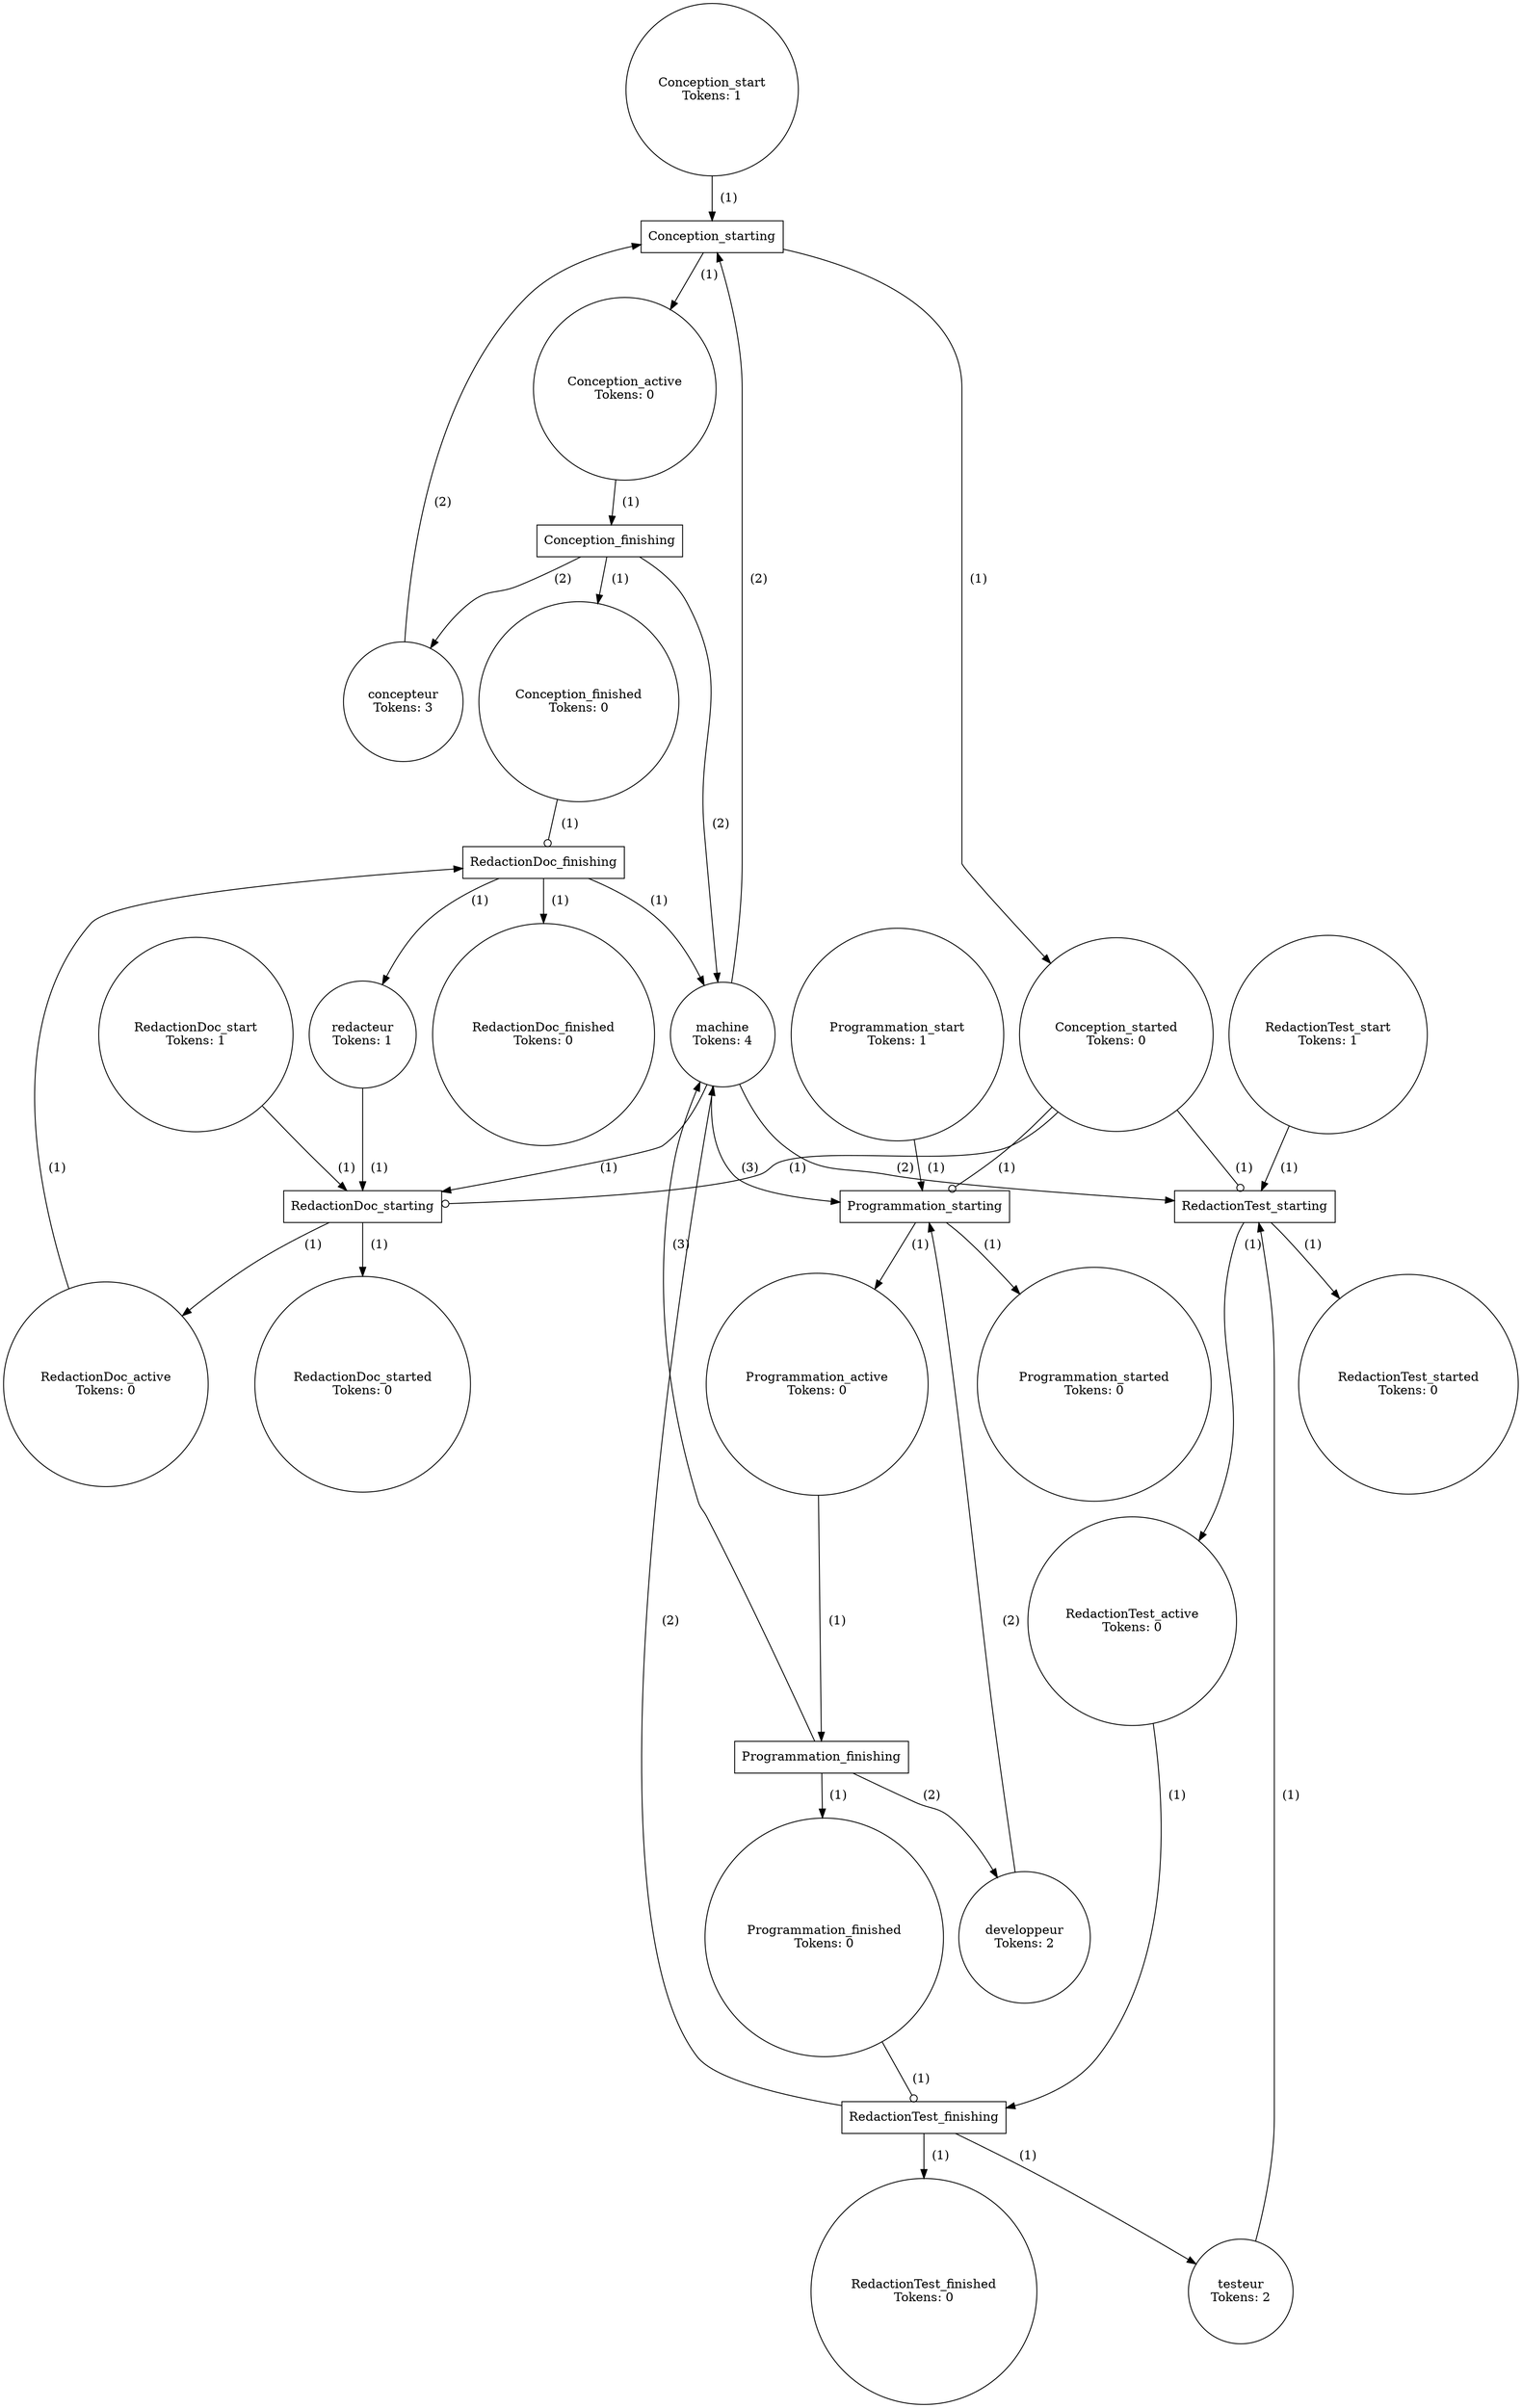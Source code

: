 digraph ExempleSujet {
"Conception_start" [label="Conception_start&#92;nTokens: 1", shape=circle];
"Conception_active" [label="Conception_active&#92;nTokens: 0", shape=circle];
"Conception_finished" [label="Conception_finished&#92;nTokens: 0", shape=circle];
"Conception_started" [label="Conception_started&#92;nTokens: 0", shape=circle];
"Programmation_start" [label="Programmation_start&#92;nTokens: 1", shape=circle];
"Programmation_active" [label="Programmation_active&#92;nTokens: 0", shape=circle];
"Programmation_finished" [label="Programmation_finished&#92;nTokens: 0", shape=circle];
"Programmation_started" [label="Programmation_started&#92;nTokens: 0", shape=circle];
"RedactionDoc_start" [label="RedactionDoc_start&#92;nTokens: 1", shape=circle];
"RedactionDoc_active" [label="RedactionDoc_active&#92;nTokens: 0", shape=circle];
"RedactionDoc_finished" [label="RedactionDoc_finished&#92;nTokens: 0", shape=circle];
"RedactionDoc_started" [label="RedactionDoc_started&#92;nTokens: 0", shape=circle];
"RedactionTest_start" [label="RedactionTest_start&#92;nTokens: 1", shape=circle];
"RedactionTest_active" [label="RedactionTest_active&#92;nTokens: 0", shape=circle];
"RedactionTest_finished" [label="RedactionTest_finished&#92;nTokens: 0", shape=circle];
"RedactionTest_started" [label="RedactionTest_started&#92;nTokens: 0", shape=circle];
"concepteur" [label="concepteur&#92;nTokens: 3", shape=circle];
"developpeur" [label="developpeur&#92;nTokens: 2", shape=circle];
"machine" [label="machine&#92;nTokens: 4", shape=circle];
"redacteur" [label="redacteur&#92;nTokens: 1", shape=circle];
"testeur" [label="testeur&#92;nTokens: 2", shape=circle];
"Conception_starting" [label="Conception_starting", shape=box];
"Conception_finishing" [label="Conception_finishing", shape=box];
"Programmation_starting" [label="Programmation_starting", shape=box];
"Programmation_finishing" [label="Programmation_finishing", shape=box];
"RedactionDoc_starting" [label="RedactionDoc_starting", shape=box];
"RedactionDoc_finishing" [label="RedactionDoc_finishing", shape=box];
"RedactionTest_starting" [label="RedactionTest_starting", shape=box];
"RedactionTest_finishing" [label="RedactionTest_finishing", shape=box];
        "Conception_start" -> "Conception_starting" [label="  (1)", arrowhead="normal"];
    "Conception_starting" -> "Conception_active" [label="  (1)", arrowhead="normal"];
        "Conception_active" -> "Conception_finishing" [label="  (1)", arrowhead="normal"];
    "Conception_finishing" -> "Conception_finished" [label="  (1)", arrowhead="normal"];
    "Conception_starting" -> "Conception_started" [label="  (1)", arrowhead="normal"];
        "Programmation_start" -> "Programmation_starting" [label="  (1)", arrowhead="normal"];
    "Programmation_starting" -> "Programmation_active" [label="  (1)", arrowhead="normal"];
        "Programmation_active" -> "Programmation_finishing" [label="  (1)", arrowhead="normal"];
    "Programmation_finishing" -> "Programmation_finished" [label="  (1)", arrowhead="normal"];
    "Programmation_starting" -> "Programmation_started" [label="  (1)", arrowhead="normal"];
        "RedactionDoc_start" -> "RedactionDoc_starting" [label="  (1)", arrowhead="normal"];
    "RedactionDoc_starting" -> "RedactionDoc_active" [label="  (1)", arrowhead="normal"];
        "RedactionDoc_active" -> "RedactionDoc_finishing" [label="  (1)", arrowhead="normal"];
    "RedactionDoc_finishing" -> "RedactionDoc_finished" [label="  (1)", arrowhead="normal"];
    "RedactionDoc_starting" -> "RedactionDoc_started" [label="  (1)", arrowhead="normal"];
        "RedactionTest_start" -> "RedactionTest_starting" [label="  (1)", arrowhead="normal"];
    "RedactionTest_starting" -> "RedactionTest_active" [label="  (1)", arrowhead="normal"];
        "RedactionTest_active" -> "RedactionTest_finishing" [label="  (1)", arrowhead="normal"];
    "RedactionTest_finishing" -> "RedactionTest_finished" [label="  (1)", arrowhead="normal"];
    "RedactionTest_starting" -> "RedactionTest_started" [label="  (1)", arrowhead="normal"];
        "Conception_started" -> "RedactionTest_starting" [label="  (1)", arrowhead="odot"];
        "Conception_started" -> "Programmation_starting" [label="  (1)", arrowhead="odot"];
        "Conception_started" -> "RedactionDoc_starting" [label="  (1)", arrowhead="odot"];
        "Conception_finished" -> "RedactionDoc_finishing" [label="  (1)", arrowhead="odot"];
        "Programmation_finished" -> "RedactionTest_finishing" [label="  (1)", arrowhead="odot"];
        "concepteur" -> "Conception_starting" [label="  (2)", arrowhead="normal"];
    "Conception_finishing" -> "concepteur" [label="  (2)", arrowhead="normal"];
        "machine" -> "Conception_starting" [label="  (2)", arrowhead="normal"];
    "Conception_finishing" -> "machine" [label="  (2)", arrowhead="normal"];
        "developpeur" -> "Programmation_starting" [label="  (2)", arrowhead="normal"];
    "Programmation_finishing" -> "developpeur" [label="  (2)", arrowhead="normal"];
        "machine" -> "Programmation_starting" [label="  (3)", arrowhead="normal"];
    "Programmation_finishing" -> "machine" [label="  (3)", arrowhead="normal"];
        "machine" -> "RedactionDoc_starting" [label="  (1)", arrowhead="normal"];
    "RedactionDoc_finishing" -> "machine" [label="  (1)", arrowhead="normal"];
        "redacteur" -> "RedactionDoc_starting" [label="  (1)", arrowhead="normal"];
    "RedactionDoc_finishing" -> "redacteur" [label="  (1)", arrowhead="normal"];
        "machine" -> "RedactionTest_starting" [label="  (2)", arrowhead="normal"];
    "RedactionTest_finishing" -> "machine" [label="  (2)", arrowhead="normal"];
        "testeur" -> "RedactionTest_starting" [label="  (1)", arrowhead="normal"];
    "RedactionTest_finishing" -> "testeur" [label="  (1)", arrowhead="normal"];
}

